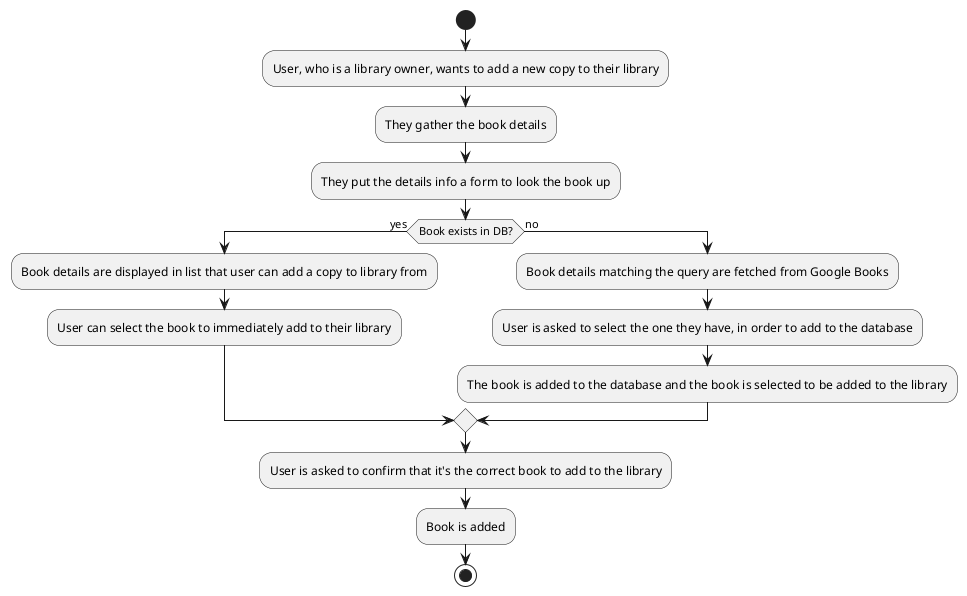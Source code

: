 @startuml Adding a book
start
:User, who is a library owner, wants to add a new copy to their library;
:They gather the book details;
:They put the details info a form to look the book up;
if (Book exists in DB?) then (yes)
  :Book details are displayed in list that user can add a copy to library from;
  :User can select the book to immediately add to their library;
else (no)
  :Book details matching the query are fetched from Google Books;
  :User is asked to select the one they have, in order to add to the database;
  :The book is added to the database and the book is selected to be added to the library;
endif
:User is asked to confirm that it's the correct book to add to the library;
:Book is added;
stop
@enduml
